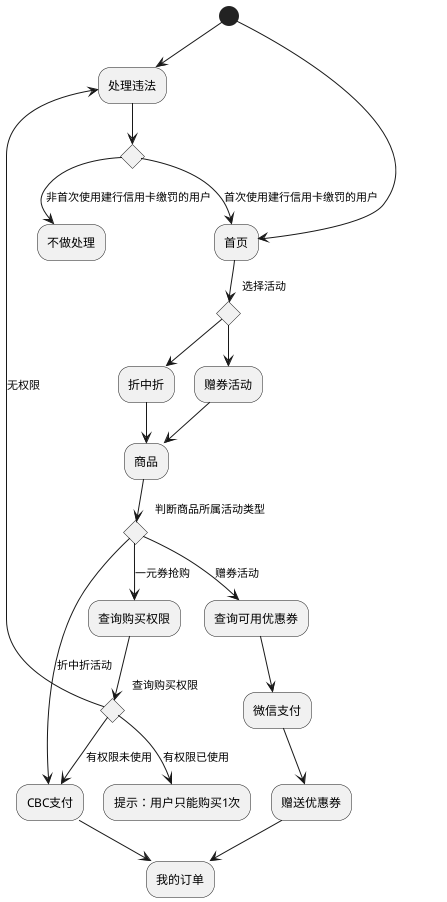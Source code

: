 @startuml
(*) -->"处理违法"
(*) -->"首页"
If "选择活动"
--> "折中折"
--> "商品"
else
--> "赠券活动"
--> "商品"
    If "判断商品所属活动类型"  then
        -->[折中折活动] "CBC支付"
        -->"我的订单"
    else
        -->[一元券抢购] "查询购买权限"
        If "查询购买权限" then
           -->[有权限已使用] "提示：用户只能购买1次"
         else
              -->[无权限] "处理违法"
                    If "" then
                        -->[首次使用建行信用卡缴罚的用户] "首页"
                    else
                        -->[非首次使用建行信用卡缴罚的用户] "不做处理"
                    EndIf
         else
              -->[有权限未使用] "CBC支付"

        EndIf
    else
        -->[赠券活动] "查询可用优惠券"
        -->"微信支付"
        -->"赠送优惠券"
        -->"我的订单"
    EndIf


EndIf

@enduml